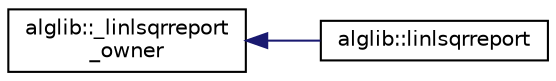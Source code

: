 digraph "Graphical Class Hierarchy"
{
  edge [fontname="Helvetica",fontsize="10",labelfontname="Helvetica",labelfontsize="10"];
  node [fontname="Helvetica",fontsize="10",shape=record];
  rankdir="LR";
  Node0 [label="alglib::_linlsqrreport\l_owner",height=0.2,width=0.4,color="black", fillcolor="white", style="filled",URL="$classalglib_1_1__linlsqrreport__owner.html"];
  Node0 -> Node1 [dir="back",color="midnightblue",fontsize="10",style="solid",fontname="Helvetica"];
  Node1 [label="alglib::linlsqrreport",height=0.2,width=0.4,color="black", fillcolor="white", style="filled",URL="$classalglib_1_1linlsqrreport.html"];
}

